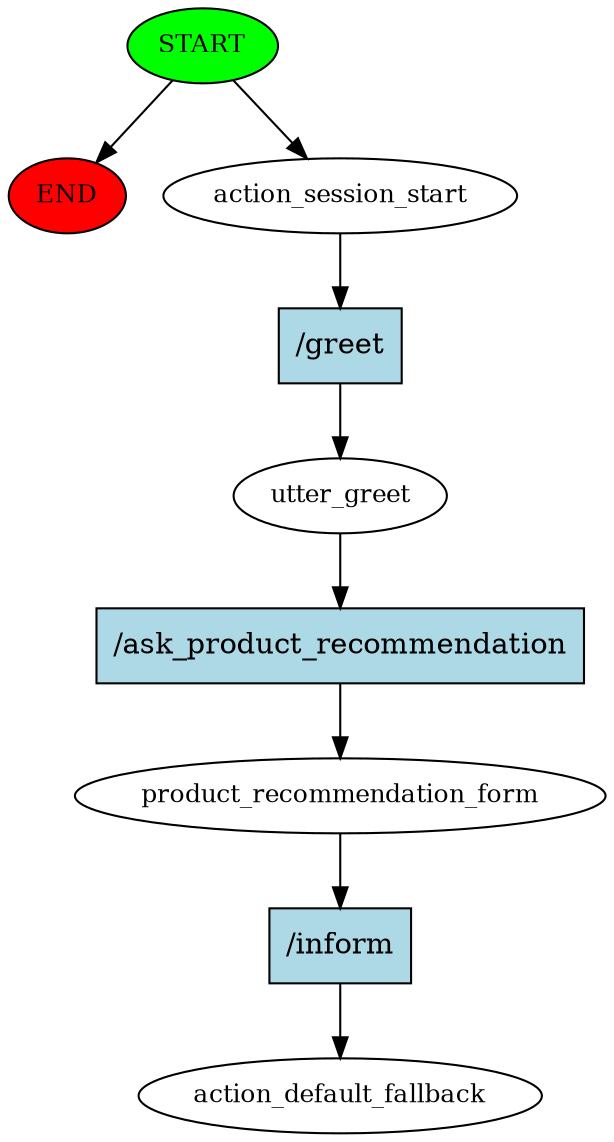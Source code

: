digraph  {
0 [class="start active", fillcolor=green, fontsize=12, label=START, style=filled];
"-1" [class=end, fillcolor=red, fontsize=12, label=END, style=filled];
1 [class=active, fontsize=12, label=action_session_start];
2 [class=active, fontsize=12, label=utter_greet];
3 [class=active, fontsize=12, label=product_recommendation_form];
4 [class="dashed active", fontsize=12, label=action_default_fallback];
5 [class="intent active", fillcolor=lightblue, label="/greet", shape=rect, style=filled];
6 [class="intent active", fillcolor=lightblue, label="/ask_product_recommendation", shape=rect, style=filled];
7 [class="intent active", fillcolor=lightblue, label="/inform", shape=rect, style=filled];
0 -> "-1"  [class="", key=NONE, label=""];
0 -> 1  [class=active, key=NONE, label=""];
1 -> 5  [class=active, key=0];
2 -> 6  [class=active, key=0];
3 -> 7  [class=active, key=0];
5 -> 2  [class=active, key=0];
6 -> 3  [class=active, key=0];
7 -> 4  [class=active, key=0];
}
